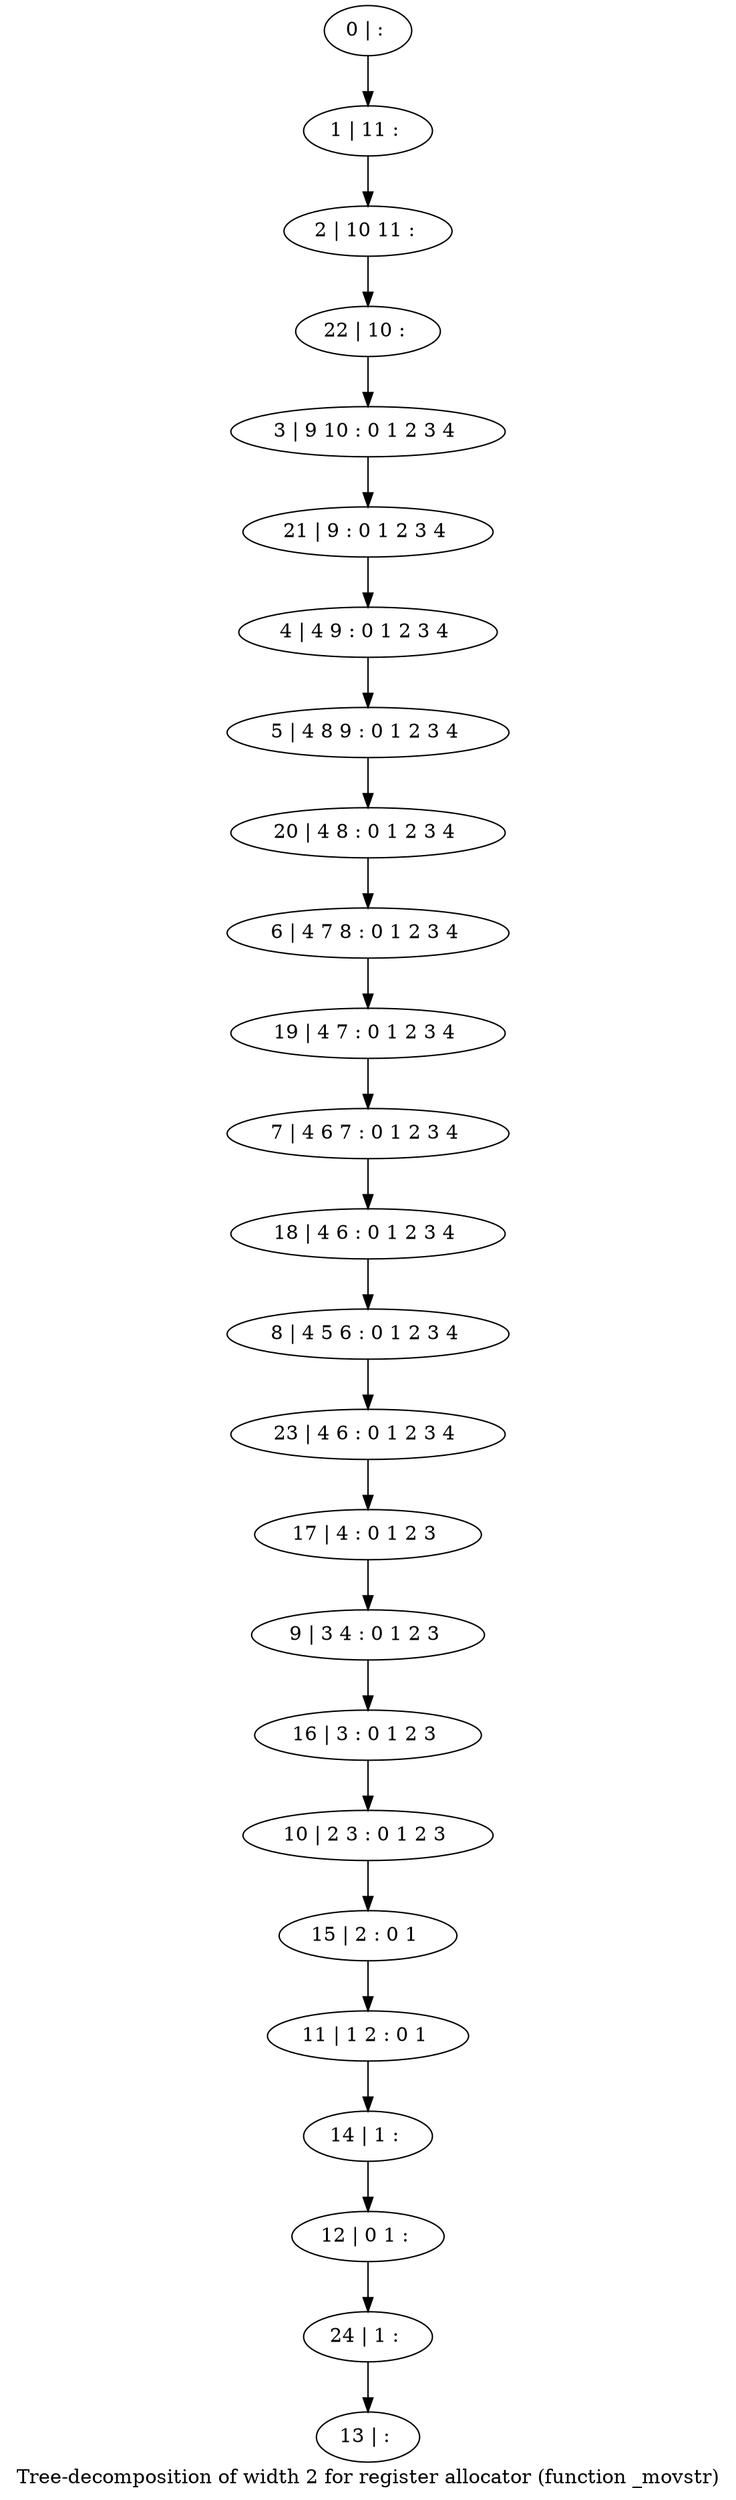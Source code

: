digraph G {
graph [label="Tree-decomposition of width 2 for register allocator (function _movstr)"]
0[label="0 | : "];
1[label="1 | 11 : "];
2[label="2 | 10 11 : "];
3[label="3 | 9 10 : 0 1 2 3 4 "];
4[label="4 | 4 9 : 0 1 2 3 4 "];
5[label="5 | 4 8 9 : 0 1 2 3 4 "];
6[label="6 | 4 7 8 : 0 1 2 3 4 "];
7[label="7 | 4 6 7 : 0 1 2 3 4 "];
8[label="8 | 4 5 6 : 0 1 2 3 4 "];
9[label="9 | 3 4 : 0 1 2 3 "];
10[label="10 | 2 3 : 0 1 2 3 "];
11[label="11 | 1 2 : 0 1 "];
12[label="12 | 0 1 : "];
13[label="13 | : "];
14[label="14 | 1 : "];
15[label="15 | 2 : 0 1 "];
16[label="16 | 3 : 0 1 2 3 "];
17[label="17 | 4 : 0 1 2 3 "];
18[label="18 | 4 6 : 0 1 2 3 4 "];
19[label="19 | 4 7 : 0 1 2 3 4 "];
20[label="20 | 4 8 : 0 1 2 3 4 "];
21[label="21 | 9 : 0 1 2 3 4 "];
22[label="22 | 10 : "];
23[label="23 | 4 6 : 0 1 2 3 4 "];
24[label="24 | 1 : "];
0->1 ;
1->2 ;
4->5 ;
14->12 ;
11->14 ;
15->11 ;
10->15 ;
16->10 ;
9->16 ;
17->9 ;
18->8 ;
7->18 ;
19->7 ;
6->19 ;
20->6 ;
5->20 ;
21->4 ;
3->21 ;
22->3 ;
2->22 ;
23->17 ;
8->23 ;
24->13 ;
12->24 ;
}
